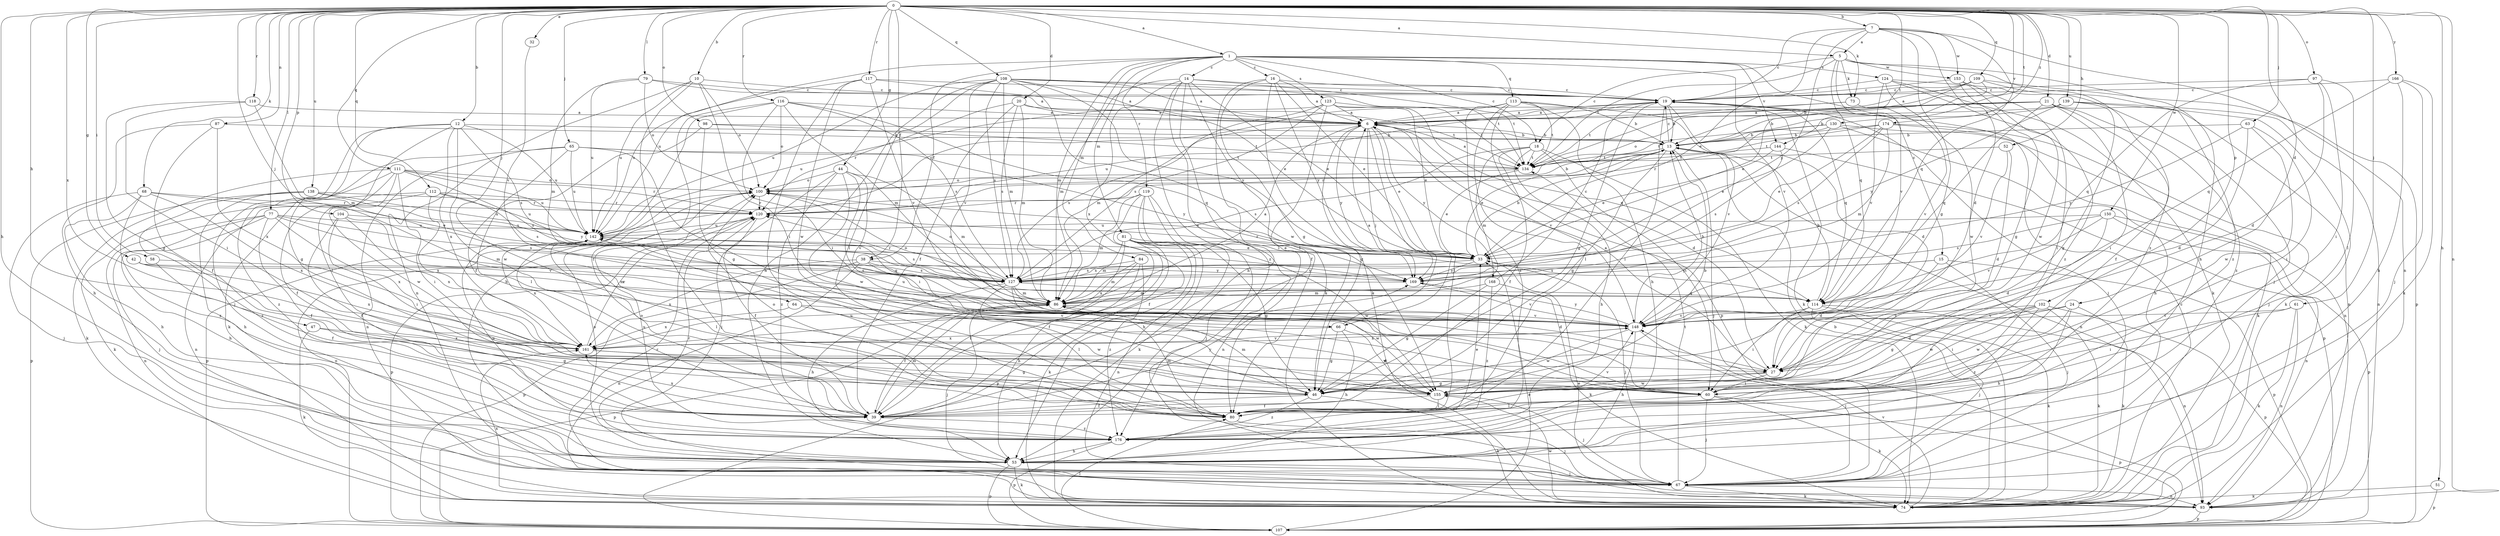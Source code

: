 strict digraph  {
0;
1;
5;
6;
7;
10;
12;
13;
14;
15;
16;
18;
19;
20;
21;
24;
27;
32;
33;
38;
39;
42;
44;
46;
47;
51;
52;
53;
58;
60;
61;
63;
64;
65;
66;
67;
68;
73;
74;
77;
79;
80;
81;
84;
86;
87;
93;
97;
98;
100;
102;
104;
107;
108;
109;
111;
112;
113;
114;
116;
117;
118;
119;
120;
123;
124;
127;
130;
134;
138;
139;
142;
144;
148;
150;
153;
155;
161;
166;
168;
169;
174;
176;
0 -> 1  [label=a];
0 -> 5  [label=a];
0 -> 7  [label=b];
0 -> 10  [label=b];
0 -> 12  [label=b];
0 -> 20  [label=d];
0 -> 21  [label=d];
0 -> 24  [label=d];
0 -> 32  [label=e];
0 -> 38  [label=f];
0 -> 42  [label=g];
0 -> 44  [label=g];
0 -> 47  [label=h];
0 -> 51  [label=h];
0 -> 52  [label=h];
0 -> 53  [label=h];
0 -> 58  [label=i];
0 -> 61  [label=j];
0 -> 63  [label=j];
0 -> 64  [label=j];
0 -> 65  [label=j];
0 -> 66  [label=j];
0 -> 68  [label=k];
0 -> 73  [label=k];
0 -> 77  [label=l];
0 -> 79  [label=l];
0 -> 87  [label=n];
0 -> 93  [label=n];
0 -> 97  [label=o];
0 -> 98  [label=o];
0 -> 102  [label=p];
0 -> 104  [label=p];
0 -> 108  [label=q];
0 -> 109  [label=q];
0 -> 111  [label=q];
0 -> 112  [label=q];
0 -> 116  [label=r];
0 -> 117  [label=r];
0 -> 118  [label=r];
0 -> 130  [label=t];
0 -> 134  [label=t];
0 -> 138  [label=u];
0 -> 139  [label=u];
0 -> 144  [label=v];
0 -> 150  [label=w];
0 -> 161  [label=x];
0 -> 166  [label=y];
0 -> 174  [label=z];
1 -> 14  [label=c];
1 -> 15  [label=c];
1 -> 16  [label=c];
1 -> 18  [label=c];
1 -> 38  [label=f];
1 -> 81  [label=m];
1 -> 84  [label=m];
1 -> 86  [label=m];
1 -> 113  [label=q];
1 -> 119  [label=r];
1 -> 123  [label=s];
1 -> 124  [label=s];
1 -> 142  [label=u];
1 -> 144  [label=v];
1 -> 148  [label=v];
5 -> 18  [label=c];
5 -> 53  [label=h];
5 -> 73  [label=k];
5 -> 114  [label=q];
5 -> 134  [label=t];
5 -> 148  [label=v];
5 -> 153  [label=w];
5 -> 176  [label=z];
6 -> 13  [label=b];
6 -> 27  [label=d];
6 -> 33  [label=e];
6 -> 46  [label=g];
6 -> 66  [label=j];
6 -> 80  [label=l];
6 -> 127  [label=s];
6 -> 148  [label=v];
6 -> 168  [label=y];
6 -> 169  [label=y];
7 -> 5  [label=a];
7 -> 19  [label=c];
7 -> 27  [label=d];
7 -> 33  [label=e];
7 -> 46  [label=g];
7 -> 93  [label=n];
7 -> 114  [label=q];
7 -> 153  [label=w];
7 -> 169  [label=y];
10 -> 19  [label=c];
10 -> 60  [label=i];
10 -> 80  [label=l];
10 -> 93  [label=n];
10 -> 100  [label=o];
10 -> 142  [label=u];
12 -> 13  [label=b];
12 -> 46  [label=g];
12 -> 67  [label=j];
12 -> 80  [label=l];
12 -> 127  [label=s];
12 -> 142  [label=u];
12 -> 155  [label=w];
12 -> 161  [label=x];
13 -> 19  [label=c];
13 -> 33  [label=e];
13 -> 46  [label=g];
13 -> 67  [label=j];
13 -> 93  [label=n];
13 -> 120  [label=r];
13 -> 134  [label=t];
14 -> 19  [label=c];
14 -> 33  [label=e];
14 -> 53  [label=h];
14 -> 74  [label=k];
14 -> 80  [label=l];
14 -> 86  [label=m];
14 -> 134  [label=t];
14 -> 161  [label=x];
14 -> 176  [label=z];
15 -> 27  [label=d];
15 -> 67  [label=j];
15 -> 107  [label=p];
15 -> 127  [label=s];
15 -> 169  [label=y];
16 -> 6  [label=a];
16 -> 19  [label=c];
16 -> 33  [label=e];
16 -> 46  [label=g];
16 -> 74  [label=k];
16 -> 80  [label=l];
16 -> 169  [label=y];
18 -> 39  [label=f];
18 -> 53  [label=h];
18 -> 60  [label=i];
18 -> 74  [label=k];
18 -> 86  [label=m];
18 -> 127  [label=s];
18 -> 134  [label=t];
19 -> 6  [label=a];
19 -> 13  [label=b];
19 -> 46  [label=g];
19 -> 67  [label=j];
19 -> 74  [label=k];
19 -> 80  [label=l];
19 -> 114  [label=q];
19 -> 142  [label=u];
19 -> 148  [label=v];
20 -> 6  [label=a];
20 -> 39  [label=f];
20 -> 86  [label=m];
20 -> 120  [label=r];
20 -> 127  [label=s];
20 -> 134  [label=t];
21 -> 6  [label=a];
21 -> 13  [label=b];
21 -> 39  [label=f];
21 -> 60  [label=i];
21 -> 93  [label=n];
21 -> 100  [label=o];
21 -> 114  [label=q];
21 -> 176  [label=z];
24 -> 27  [label=d];
24 -> 53  [label=h];
24 -> 74  [label=k];
24 -> 148  [label=v];
24 -> 155  [label=w];
27 -> 6  [label=a];
27 -> 46  [label=g];
27 -> 60  [label=i];
27 -> 155  [label=w];
32 -> 148  [label=v];
33 -> 13  [label=b];
33 -> 67  [label=j];
33 -> 120  [label=r];
33 -> 127  [label=s];
33 -> 169  [label=y];
38 -> 27  [label=d];
38 -> 93  [label=n];
38 -> 107  [label=p];
38 -> 127  [label=s];
38 -> 161  [label=x];
38 -> 169  [label=y];
39 -> 86  [label=m];
39 -> 142  [label=u];
39 -> 161  [label=x];
39 -> 169  [label=y];
39 -> 176  [label=z];
42 -> 86  [label=m];
42 -> 127  [label=s];
42 -> 161  [label=x];
44 -> 60  [label=i];
44 -> 67  [label=j];
44 -> 86  [label=m];
44 -> 100  [label=o];
44 -> 148  [label=v];
44 -> 155  [label=w];
44 -> 176  [label=z];
46 -> 39  [label=f];
46 -> 74  [label=k];
46 -> 86  [label=m];
46 -> 142  [label=u];
46 -> 176  [label=z];
47 -> 46  [label=g];
47 -> 74  [label=k];
47 -> 161  [label=x];
51 -> 74  [label=k];
51 -> 107  [label=p];
52 -> 27  [label=d];
52 -> 134  [label=t];
52 -> 148  [label=v];
53 -> 67  [label=j];
53 -> 74  [label=k];
53 -> 100  [label=o];
53 -> 107  [label=p];
53 -> 120  [label=r];
58 -> 39  [label=f];
58 -> 169  [label=y];
60 -> 67  [label=j];
60 -> 74  [label=k];
60 -> 80  [label=l];
60 -> 107  [label=p];
61 -> 60  [label=i];
61 -> 74  [label=k];
61 -> 93  [label=n];
61 -> 148  [label=v];
63 -> 13  [label=b];
63 -> 27  [label=d];
63 -> 60  [label=i];
63 -> 155  [label=w];
63 -> 169  [label=y];
64 -> 148  [label=v];
64 -> 155  [label=w];
64 -> 161  [label=x];
65 -> 60  [label=i];
65 -> 74  [label=k];
65 -> 80  [label=l];
65 -> 93  [label=n];
65 -> 134  [label=t];
65 -> 142  [label=u];
65 -> 169  [label=y];
66 -> 6  [label=a];
66 -> 46  [label=g];
66 -> 53  [label=h];
66 -> 155  [label=w];
66 -> 161  [label=x];
67 -> 74  [label=k];
67 -> 93  [label=n];
67 -> 120  [label=r];
67 -> 134  [label=t];
68 -> 33  [label=e];
68 -> 53  [label=h];
68 -> 67  [label=j];
68 -> 120  [label=r];
68 -> 161  [label=x];
68 -> 176  [label=z];
73 -> 6  [label=a];
73 -> 134  [label=t];
73 -> 148  [label=v];
74 -> 13  [label=b];
74 -> 19  [label=c];
74 -> 33  [label=e];
74 -> 148  [label=v];
74 -> 155  [label=w];
74 -> 161  [label=x];
77 -> 39  [label=f];
77 -> 53  [label=h];
77 -> 67  [label=j];
77 -> 86  [label=m];
77 -> 93  [label=n];
77 -> 127  [label=s];
77 -> 142  [label=u];
77 -> 161  [label=x];
79 -> 6  [label=a];
79 -> 19  [label=c];
79 -> 86  [label=m];
79 -> 100  [label=o];
79 -> 142  [label=u];
80 -> 67  [label=j];
80 -> 86  [label=m];
80 -> 100  [label=o];
80 -> 148  [label=v];
81 -> 33  [label=e];
81 -> 39  [label=f];
81 -> 46  [label=g];
81 -> 74  [label=k];
81 -> 86  [label=m];
81 -> 93  [label=n];
81 -> 107  [label=p];
81 -> 155  [label=w];
81 -> 161  [label=x];
84 -> 39  [label=f];
84 -> 53  [label=h];
84 -> 86  [label=m];
84 -> 127  [label=s];
84 -> 176  [label=z];
86 -> 6  [label=a];
86 -> 39  [label=f];
86 -> 67  [label=j];
86 -> 107  [label=p];
86 -> 148  [label=v];
87 -> 13  [label=b];
87 -> 39  [label=f];
87 -> 53  [label=h];
87 -> 161  [label=x];
93 -> 107  [label=p];
97 -> 19  [label=c];
97 -> 27  [label=d];
97 -> 60  [label=i];
97 -> 80  [label=l];
97 -> 114  [label=q];
98 -> 13  [label=b];
98 -> 39  [label=f];
98 -> 46  [label=g];
98 -> 134  [label=t];
100 -> 13  [label=b];
100 -> 33  [label=e];
100 -> 107  [label=p];
100 -> 120  [label=r];
102 -> 46  [label=g];
102 -> 60  [label=i];
102 -> 74  [label=k];
102 -> 107  [label=p];
102 -> 148  [label=v];
102 -> 155  [label=w];
102 -> 176  [label=z];
104 -> 39  [label=f];
104 -> 60  [label=i];
104 -> 142  [label=u];
104 -> 148  [label=v];
104 -> 161  [label=x];
107 -> 33  [label=e];
107 -> 80  [label=l];
107 -> 100  [label=o];
108 -> 6  [label=a];
108 -> 19  [label=c];
108 -> 33  [label=e];
108 -> 53  [label=h];
108 -> 80  [label=l];
108 -> 86  [label=m];
108 -> 127  [label=s];
108 -> 134  [label=t];
108 -> 142  [label=u];
108 -> 148  [label=v];
108 -> 155  [label=w];
108 -> 169  [label=y];
109 -> 6  [label=a];
109 -> 13  [label=b];
109 -> 19  [label=c];
109 -> 33  [label=e];
109 -> 107  [label=p];
109 -> 176  [label=z];
111 -> 39  [label=f];
111 -> 60  [label=i];
111 -> 74  [label=k];
111 -> 100  [label=o];
111 -> 120  [label=r];
111 -> 127  [label=s];
111 -> 142  [label=u];
111 -> 155  [label=w];
111 -> 176  [label=z];
112 -> 74  [label=k];
112 -> 93  [label=n];
112 -> 120  [label=r];
112 -> 127  [label=s];
112 -> 142  [label=u];
112 -> 161  [label=x];
113 -> 6  [label=a];
113 -> 13  [label=b];
113 -> 27  [label=d];
113 -> 53  [label=h];
113 -> 80  [label=l];
113 -> 107  [label=p];
113 -> 134  [label=t];
113 -> 176  [label=z];
114 -> 13  [label=b];
114 -> 60  [label=i];
114 -> 67  [label=j];
114 -> 74  [label=k];
114 -> 93  [label=n];
114 -> 100  [label=o];
114 -> 148  [label=v];
116 -> 6  [label=a];
116 -> 39  [label=f];
116 -> 53  [label=h];
116 -> 60  [label=i];
116 -> 86  [label=m];
116 -> 100  [label=o];
116 -> 114  [label=q];
116 -> 127  [label=s];
117 -> 6  [label=a];
117 -> 19  [label=c];
117 -> 80  [label=l];
117 -> 142  [label=u];
117 -> 148  [label=v];
117 -> 155  [label=w];
118 -> 6  [label=a];
118 -> 46  [label=g];
118 -> 60  [label=i];
118 -> 86  [label=m];
119 -> 39  [label=f];
119 -> 53  [label=h];
119 -> 67  [label=j];
119 -> 74  [label=k];
119 -> 86  [label=m];
119 -> 93  [label=n];
119 -> 120  [label=r];
120 -> 19  [label=c];
120 -> 39  [label=f];
120 -> 107  [label=p];
120 -> 142  [label=u];
123 -> 6  [label=a];
123 -> 33  [label=e];
123 -> 39  [label=f];
123 -> 86  [label=m];
123 -> 114  [label=q];
123 -> 127  [label=s];
123 -> 134  [label=t];
123 -> 142  [label=u];
124 -> 19  [label=c];
124 -> 67  [label=j];
124 -> 74  [label=k];
124 -> 148  [label=v];
124 -> 155  [label=w];
124 -> 176  [label=z];
127 -> 27  [label=d];
127 -> 53  [label=h];
127 -> 80  [label=l];
127 -> 86  [label=m];
127 -> 100  [label=o];
127 -> 114  [label=q];
127 -> 120  [label=r];
127 -> 155  [label=w];
130 -> 13  [label=b];
130 -> 33  [label=e];
130 -> 53  [label=h];
130 -> 93  [label=n];
130 -> 120  [label=r];
130 -> 134  [label=t];
134 -> 6  [label=a];
134 -> 33  [label=e];
134 -> 100  [label=o];
138 -> 53  [label=h];
138 -> 107  [label=p];
138 -> 120  [label=r];
138 -> 142  [label=u];
138 -> 169  [label=y];
138 -> 176  [label=z];
139 -> 6  [label=a];
139 -> 13  [label=b];
139 -> 46  [label=g];
139 -> 74  [label=k];
139 -> 93  [label=n];
139 -> 169  [label=y];
142 -> 33  [label=e];
142 -> 80  [label=l];
142 -> 114  [label=q];
142 -> 127  [label=s];
142 -> 161  [label=x];
144 -> 33  [label=e];
144 -> 107  [label=p];
144 -> 127  [label=s];
144 -> 134  [label=t];
148 -> 13  [label=b];
148 -> 53  [label=h];
148 -> 67  [label=j];
148 -> 142  [label=u];
148 -> 155  [label=w];
148 -> 161  [label=x];
148 -> 169  [label=y];
150 -> 27  [label=d];
150 -> 93  [label=n];
150 -> 107  [label=p];
150 -> 127  [label=s];
150 -> 142  [label=u];
150 -> 148  [label=v];
153 -> 19  [label=c];
153 -> 46  [label=g];
153 -> 80  [label=l];
153 -> 155  [label=w];
155 -> 13  [label=b];
155 -> 39  [label=f];
155 -> 67  [label=j];
155 -> 80  [label=l];
161 -> 27  [label=d];
161 -> 46  [label=g];
161 -> 120  [label=r];
161 -> 148  [label=v];
166 -> 19  [label=c];
166 -> 53  [label=h];
166 -> 67  [label=j];
166 -> 74  [label=k];
166 -> 114  [label=q];
168 -> 19  [label=c];
168 -> 46  [label=g];
168 -> 74  [label=k];
168 -> 86  [label=m];
168 -> 176  [label=z];
169 -> 86  [label=m];
169 -> 148  [label=v];
174 -> 13  [label=b];
174 -> 33  [label=e];
174 -> 67  [label=j];
174 -> 74  [label=k];
174 -> 86  [label=m];
174 -> 127  [label=s];
174 -> 134  [label=t];
176 -> 33  [label=e];
176 -> 53  [label=h];
176 -> 100  [label=o];
176 -> 107  [label=p];
176 -> 142  [label=u];
}

